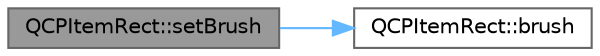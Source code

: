 digraph "QCPItemRect::setBrush"
{
 // LATEX_PDF_SIZE
  bgcolor="transparent";
  edge [fontname=Helvetica,fontsize=10,labelfontname=Helvetica,labelfontsize=10];
  node [fontname=Helvetica,fontsize=10,shape=box,height=0.2,width=0.4];
  rankdir="LR";
  Node1 [label="QCPItemRect::setBrush",height=0.2,width=0.4,color="gray40", fillcolor="grey60", style="filled", fontcolor="black",tooltip=" "];
  Node1 -> Node2 [color="steelblue1",style="solid"];
  Node2 [label="QCPItemRect::brush",height=0.2,width=0.4,color="grey40", fillcolor="white", style="filled",URL="$class_q_c_p_item_rect.html#a5071d7fd864428a1398152aca87b54ad",tooltip=" "];
}
